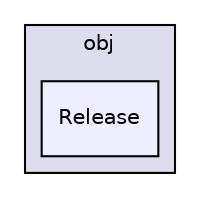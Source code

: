 digraph "InterfaceGraphique/obj/Release" {
  compound=true
  node [ fontsize="10", fontname="Helvetica"];
  edge [ labelfontsize="10", labelfontname="Helvetica"];
  subgraph clusterdir_d8f1cc17aa954680d1e3c0572b74bf0f {
    graph [ bgcolor="#ddddee", pencolor="black", label="obj" fontname="Helvetica", fontsize="10", URL="dir_d8f1cc17aa954680d1e3c0572b74bf0f.html"]
  dir_e3ae04c97e0c7c145f36b18ffa985988 [shape=box, label="Release", style="filled", fillcolor="#eeeeff", pencolor="black", URL="dir_e3ae04c97e0c7c145f36b18ffa985988.html"];
  }
}
